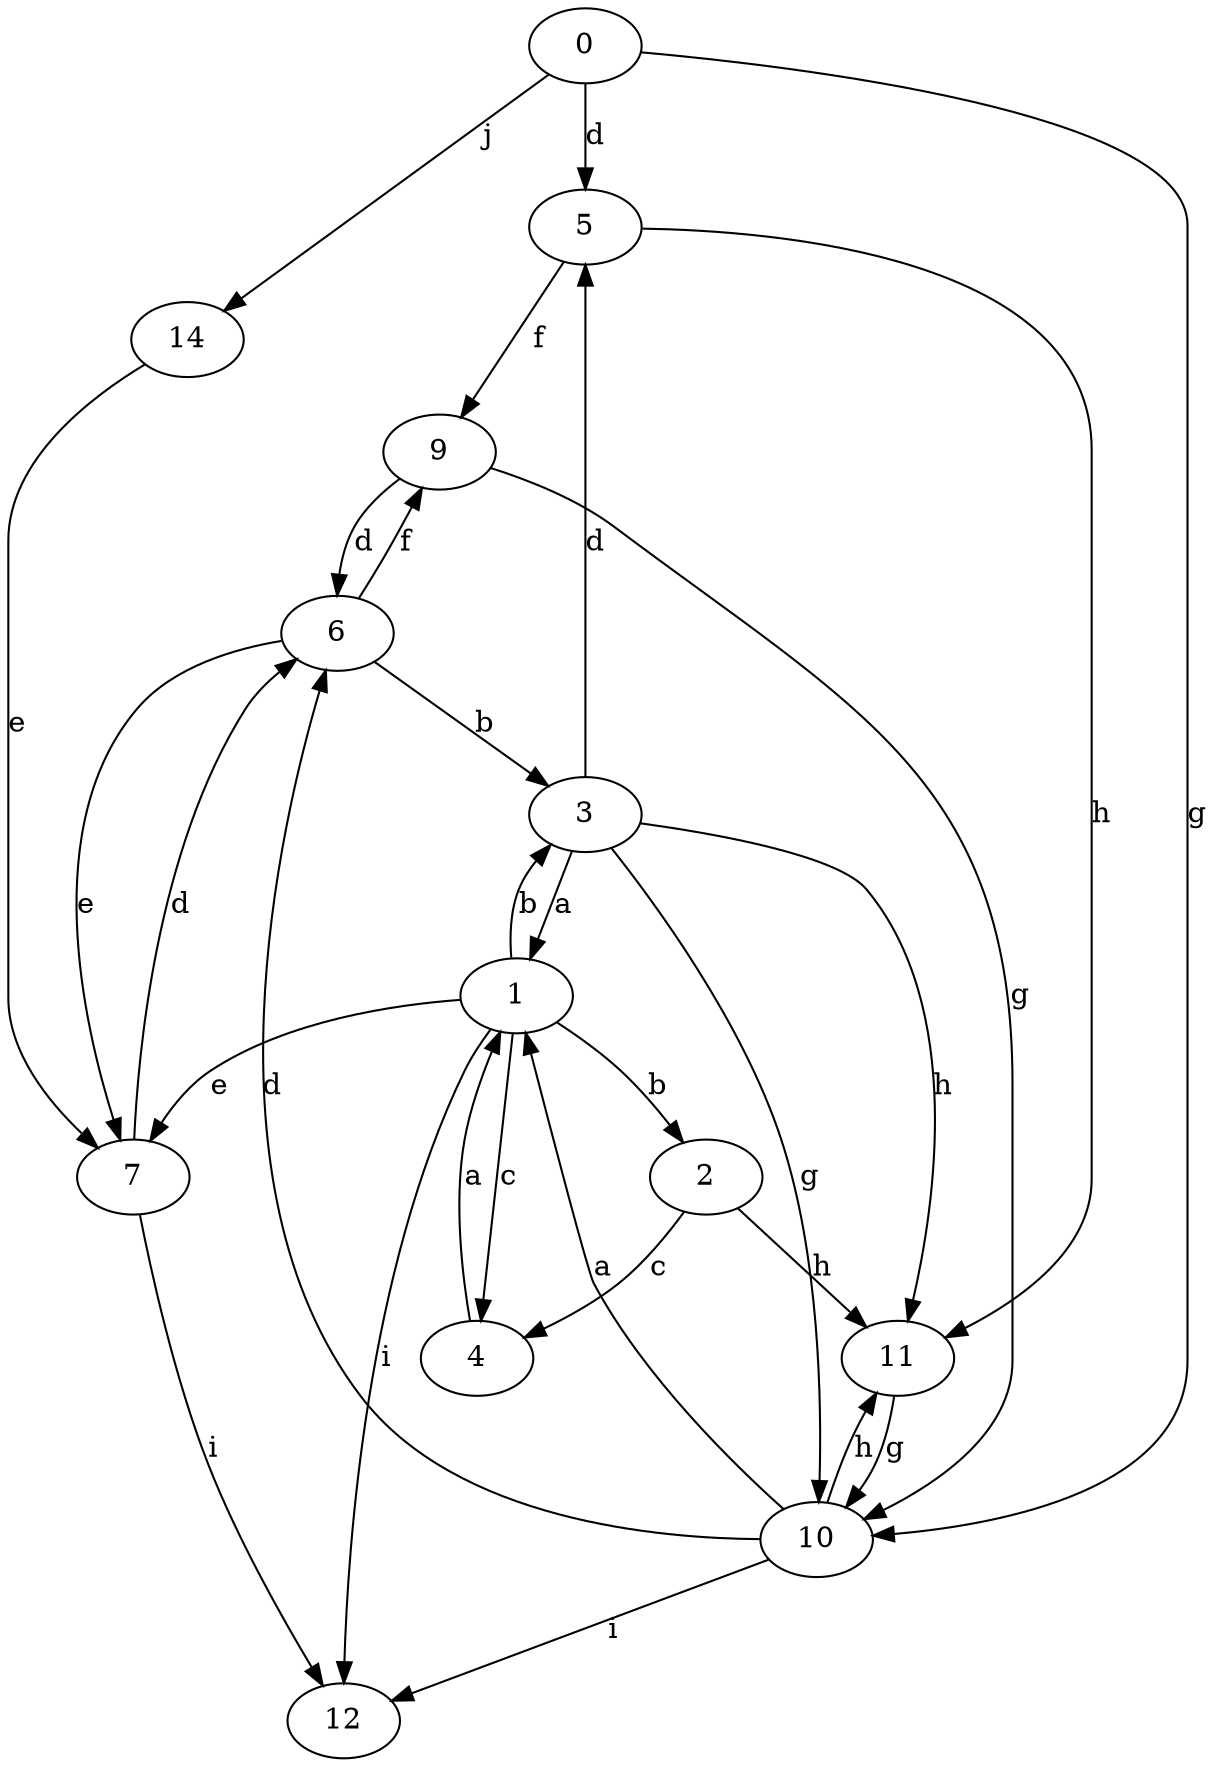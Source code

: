 strict digraph  {
0;
1;
2;
3;
4;
5;
6;
7;
9;
10;
11;
12;
14;
0 -> 5  [label=d];
0 -> 10  [label=g];
0 -> 14  [label=j];
1 -> 2  [label=b];
1 -> 3  [label=b];
1 -> 4  [label=c];
1 -> 7  [label=e];
1 -> 12  [label=i];
2 -> 4  [label=c];
2 -> 11  [label=h];
3 -> 1  [label=a];
3 -> 5  [label=d];
3 -> 10  [label=g];
3 -> 11  [label=h];
4 -> 1  [label=a];
5 -> 9  [label=f];
5 -> 11  [label=h];
6 -> 3  [label=b];
6 -> 7  [label=e];
6 -> 9  [label=f];
7 -> 6  [label=d];
7 -> 12  [label=i];
9 -> 6  [label=d];
9 -> 10  [label=g];
10 -> 1  [label=a];
10 -> 6  [label=d];
10 -> 11  [label=h];
10 -> 12  [label=i];
11 -> 10  [label=g];
14 -> 7  [label=e];
}
